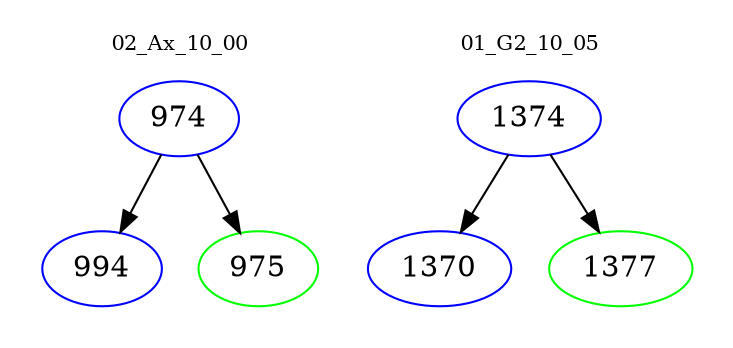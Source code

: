 digraph{
subgraph cluster_0 {
color = white
label = "02_Ax_10_00";
fontsize=10;
T0_974 [label="974", color="blue"]
T0_974 -> T0_994 [color="black"]
T0_994 [label="994", color="blue"]
T0_974 -> T0_975 [color="black"]
T0_975 [label="975", color="green"]
}
subgraph cluster_1 {
color = white
label = "01_G2_10_05";
fontsize=10;
T1_1374 [label="1374", color="blue"]
T1_1374 -> T1_1370 [color="black"]
T1_1370 [label="1370", color="blue"]
T1_1374 -> T1_1377 [color="black"]
T1_1377 [label="1377", color="green"]
}
}
